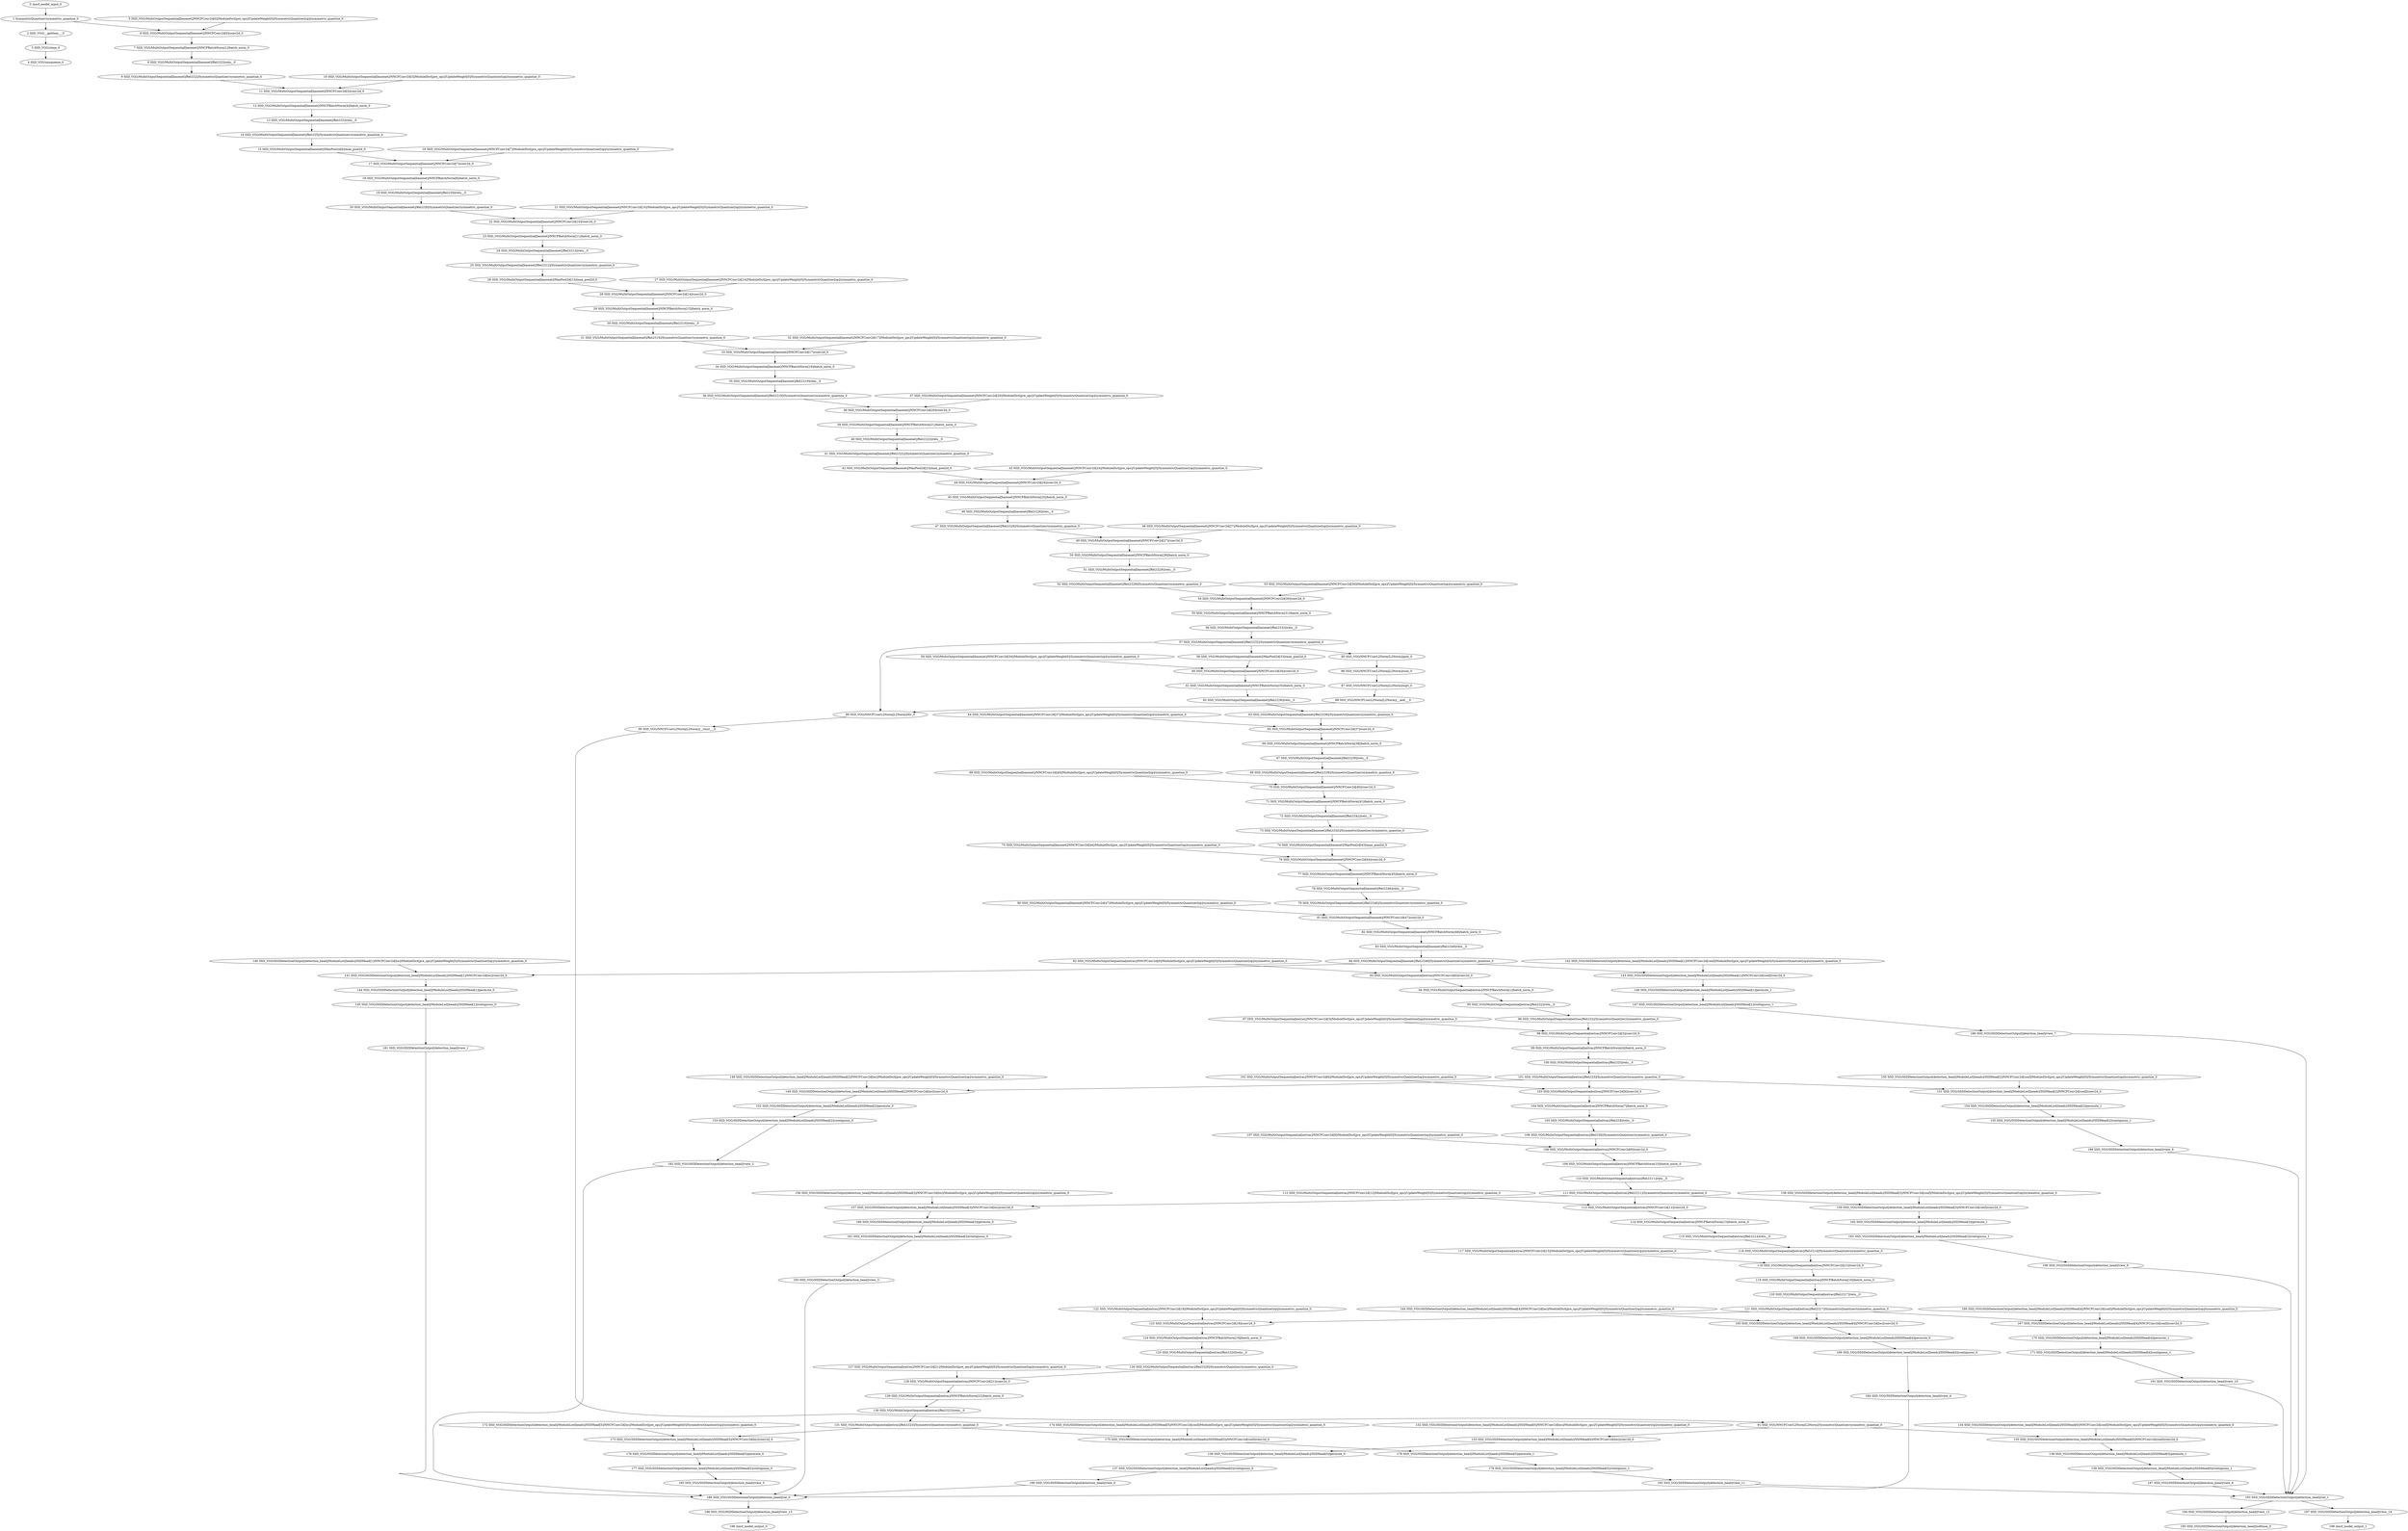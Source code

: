 strict digraph  {
"0 /nncf_model_input_0" [id=0, type=nncf_model_input];
"1 SymmetricQuantizer/symmetric_quantize_0" [id=1, type=symmetric_quantize];
"2 SSD_VGG/__getitem___0" [id=2, type=__getitem__];
"3 SSD_VGG/clone_0" [id=3, type=clone];
"4 SSD_VGG/unsqueeze_0" [id=4, type=unsqueeze];
"5 SSD_VGG/MultiOutputSequential[basenet]/NNCFConv2d[0]/ModuleDict[pre_ops]/UpdateWeight[0]/SymmetricQuantizer[op]/symmetric_quantize_0" [id=5, type=symmetric_quantize];
"6 SSD_VGG/MultiOutputSequential[basenet]/NNCFConv2d[0]/conv2d_0" [id=6, type=conv2d];
"7 SSD_VGG/MultiOutputSequential[basenet]/NNCFBatchNorm[1]/batch_norm_0" [id=7, type=batch_norm];
"8 SSD_VGG/MultiOutputSequential[basenet]/ReLU[2]/relu__0" [id=8, type=relu_];
"9 SSD_VGG/MultiOutputSequential[basenet]/ReLU[2]/SymmetricQuantizer/symmetric_quantize_0" [id=9, type=symmetric_quantize];
"10 SSD_VGG/MultiOutputSequential[basenet]/NNCFConv2d[3]/ModuleDict[pre_ops]/UpdateWeight[0]/SymmetricQuantizer[op]/symmetric_quantize_0" [id=10, type=symmetric_quantize];
"11 SSD_VGG/MultiOutputSequential[basenet]/NNCFConv2d[3]/conv2d_0" [id=11, type=conv2d];
"12 SSD_VGG/MultiOutputSequential[basenet]/NNCFBatchNorm[4]/batch_norm_0" [id=12, type=batch_norm];
"13 SSD_VGG/MultiOutputSequential[basenet]/ReLU[5]/relu__0" [id=13, type=relu_];
"14 SSD_VGG/MultiOutputSequential[basenet]/ReLU[5]/SymmetricQuantizer/symmetric_quantize_0" [id=14, type=symmetric_quantize];
"15 SSD_VGG/MultiOutputSequential[basenet]/MaxPool2d[6]/max_pool2d_0" [id=15, type=max_pool2d];
"16 SSD_VGG/MultiOutputSequential[basenet]/NNCFConv2d[7]/ModuleDict[pre_ops]/UpdateWeight[0]/SymmetricQuantizer[op]/symmetric_quantize_0" [id=16, type=symmetric_quantize];
"17 SSD_VGG/MultiOutputSequential[basenet]/NNCFConv2d[7]/conv2d_0" [id=17, type=conv2d];
"18 SSD_VGG/MultiOutputSequential[basenet]/NNCFBatchNorm[8]/batch_norm_0" [id=18, type=batch_norm];
"19 SSD_VGG/MultiOutputSequential[basenet]/ReLU[9]/relu__0" [id=19, type=relu_];
"20 SSD_VGG/MultiOutputSequential[basenet]/ReLU[9]/SymmetricQuantizer/symmetric_quantize_0" [id=20, type=symmetric_quantize];
"21 SSD_VGG/MultiOutputSequential[basenet]/NNCFConv2d[10]/ModuleDict[pre_ops]/UpdateWeight[0]/SymmetricQuantizer[op]/symmetric_quantize_0" [id=21, type=symmetric_quantize];
"22 SSD_VGG/MultiOutputSequential[basenet]/NNCFConv2d[10]/conv2d_0" [id=22, type=conv2d];
"23 SSD_VGG/MultiOutputSequential[basenet]/NNCFBatchNorm[11]/batch_norm_0" [id=23, type=batch_norm];
"24 SSD_VGG/MultiOutputSequential[basenet]/ReLU[12]/relu__0" [id=24, type=relu_];
"25 SSD_VGG/MultiOutputSequential[basenet]/ReLU[12]/SymmetricQuantizer/symmetric_quantize_0" [id=25, type=symmetric_quantize];
"26 SSD_VGG/MultiOutputSequential[basenet]/MaxPool2d[13]/max_pool2d_0" [id=26, type=max_pool2d];
"27 SSD_VGG/MultiOutputSequential[basenet]/NNCFConv2d[14]/ModuleDict[pre_ops]/UpdateWeight[0]/SymmetricQuantizer[op]/symmetric_quantize_0" [id=27, type=symmetric_quantize];
"28 SSD_VGG/MultiOutputSequential[basenet]/NNCFConv2d[14]/conv2d_0" [id=28, type=conv2d];
"29 SSD_VGG/MultiOutputSequential[basenet]/NNCFBatchNorm[15]/batch_norm_0" [id=29, type=batch_norm];
"30 SSD_VGG/MultiOutputSequential[basenet]/ReLU[16]/relu__0" [id=30, type=relu_];
"31 SSD_VGG/MultiOutputSequential[basenet]/ReLU[16]/SymmetricQuantizer/symmetric_quantize_0" [id=31, type=symmetric_quantize];
"32 SSD_VGG/MultiOutputSequential[basenet]/NNCFConv2d[17]/ModuleDict[pre_ops]/UpdateWeight[0]/SymmetricQuantizer[op]/symmetric_quantize_0" [id=32, type=symmetric_quantize];
"33 SSD_VGG/MultiOutputSequential[basenet]/NNCFConv2d[17]/conv2d_0" [id=33, type=conv2d];
"34 SSD_VGG/MultiOutputSequential[basenet]/NNCFBatchNorm[18]/batch_norm_0" [id=34, type=batch_norm];
"35 SSD_VGG/MultiOutputSequential[basenet]/ReLU[19]/relu__0" [id=35, type=relu_];
"36 SSD_VGG/MultiOutputSequential[basenet]/ReLU[19]/SymmetricQuantizer/symmetric_quantize_0" [id=36, type=symmetric_quantize];
"37 SSD_VGG/MultiOutputSequential[basenet]/NNCFConv2d[20]/ModuleDict[pre_ops]/UpdateWeight[0]/SymmetricQuantizer[op]/symmetric_quantize_0" [id=37, type=symmetric_quantize];
"38 SSD_VGG/MultiOutputSequential[basenet]/NNCFConv2d[20]/conv2d_0" [id=38, type=conv2d];
"39 SSD_VGG/MultiOutputSequential[basenet]/NNCFBatchNorm[21]/batch_norm_0" [id=39, type=batch_norm];
"40 SSD_VGG/MultiOutputSequential[basenet]/ReLU[22]/relu__0" [id=40, type=relu_];
"41 SSD_VGG/MultiOutputSequential[basenet]/ReLU[22]/SymmetricQuantizer/symmetric_quantize_0" [id=41, type=symmetric_quantize];
"42 SSD_VGG/MultiOutputSequential[basenet]/MaxPool2d[23]/max_pool2d_0" [id=42, type=max_pool2d];
"43 SSD_VGG/MultiOutputSequential[basenet]/NNCFConv2d[24]/ModuleDict[pre_ops]/UpdateWeight[0]/SymmetricQuantizer[op]/symmetric_quantize_0" [id=43, type=symmetric_quantize];
"44 SSD_VGG/MultiOutputSequential[basenet]/NNCFConv2d[24]/conv2d_0" [id=44, type=conv2d];
"45 SSD_VGG/MultiOutputSequential[basenet]/NNCFBatchNorm[25]/batch_norm_0" [id=45, type=batch_norm];
"46 SSD_VGG/MultiOutputSequential[basenet]/ReLU[26]/relu__0" [id=46, type=relu_];
"47 SSD_VGG/MultiOutputSequential[basenet]/ReLU[26]/SymmetricQuantizer/symmetric_quantize_0" [id=47, type=symmetric_quantize];
"48 SSD_VGG/MultiOutputSequential[basenet]/NNCFConv2d[27]/ModuleDict[pre_ops]/UpdateWeight[0]/SymmetricQuantizer[op]/symmetric_quantize_0" [id=48, type=symmetric_quantize];
"49 SSD_VGG/MultiOutputSequential[basenet]/NNCFConv2d[27]/conv2d_0" [id=49, type=conv2d];
"50 SSD_VGG/MultiOutputSequential[basenet]/NNCFBatchNorm[28]/batch_norm_0" [id=50, type=batch_norm];
"51 SSD_VGG/MultiOutputSequential[basenet]/ReLU[29]/relu__0" [id=51, type=relu_];
"52 SSD_VGG/MultiOutputSequential[basenet]/ReLU[29]/SymmetricQuantizer/symmetric_quantize_0" [id=52, type=symmetric_quantize];
"53 SSD_VGG/MultiOutputSequential[basenet]/NNCFConv2d[30]/ModuleDict[pre_ops]/UpdateWeight[0]/SymmetricQuantizer[op]/symmetric_quantize_0" [id=53, type=symmetric_quantize];
"54 SSD_VGG/MultiOutputSequential[basenet]/NNCFConv2d[30]/conv2d_0" [id=54, type=conv2d];
"55 SSD_VGG/MultiOutputSequential[basenet]/NNCFBatchNorm[31]/batch_norm_0" [id=55, type=batch_norm];
"56 SSD_VGG/MultiOutputSequential[basenet]/ReLU[32]/relu__0" [id=56, type=relu_];
"57 SSD_VGG/MultiOutputSequential[basenet]/ReLU[32]/SymmetricQuantizer/symmetric_quantize_0" [id=57, type=symmetric_quantize];
"58 SSD_VGG/MultiOutputSequential[basenet]/MaxPool2d[33]/max_pool2d_0" [id=58, type=max_pool2d];
"59 SSD_VGG/MultiOutputSequential[basenet]/NNCFConv2d[34]/ModuleDict[pre_ops]/UpdateWeight[0]/SymmetricQuantizer[op]/symmetric_quantize_0" [id=59, type=symmetric_quantize];
"60 SSD_VGG/MultiOutputSequential[basenet]/NNCFConv2d[34]/conv2d_0" [id=60, type=conv2d];
"61 SSD_VGG/MultiOutputSequential[basenet]/NNCFBatchNorm[35]/batch_norm_0" [id=61, type=batch_norm];
"62 SSD_VGG/MultiOutputSequential[basenet]/ReLU[36]/relu__0" [id=62, type=relu_];
"63 SSD_VGG/MultiOutputSequential[basenet]/ReLU[36]/SymmetricQuantizer/symmetric_quantize_0" [id=63, type=symmetric_quantize];
"64 SSD_VGG/MultiOutputSequential[basenet]/NNCFConv2d[37]/ModuleDict[pre_ops]/UpdateWeight[0]/SymmetricQuantizer[op]/symmetric_quantize_0" [id=64, type=symmetric_quantize];
"65 SSD_VGG/MultiOutputSequential[basenet]/NNCFConv2d[37]/conv2d_0" [id=65, type=conv2d];
"66 SSD_VGG/MultiOutputSequential[basenet]/NNCFBatchNorm[38]/batch_norm_0" [id=66, type=batch_norm];
"67 SSD_VGG/MultiOutputSequential[basenet]/ReLU[39]/relu__0" [id=67, type=relu_];
"68 SSD_VGG/MultiOutputSequential[basenet]/ReLU[39]/SymmetricQuantizer/symmetric_quantize_0" [id=68, type=symmetric_quantize];
"69 SSD_VGG/MultiOutputSequential[basenet]/NNCFConv2d[40]/ModuleDict[pre_ops]/UpdateWeight[0]/SymmetricQuantizer[op]/symmetric_quantize_0" [id=69, type=symmetric_quantize];
"70 SSD_VGG/MultiOutputSequential[basenet]/NNCFConv2d[40]/conv2d_0" [id=70, type=conv2d];
"71 SSD_VGG/MultiOutputSequential[basenet]/NNCFBatchNorm[41]/batch_norm_0" [id=71, type=batch_norm];
"72 SSD_VGG/MultiOutputSequential[basenet]/ReLU[42]/relu__0" [id=72, type=relu_];
"73 SSD_VGG/MultiOutputSequential[basenet]/ReLU[42]/SymmetricQuantizer/symmetric_quantize_0" [id=73, type=symmetric_quantize];
"74 SSD_VGG/MultiOutputSequential[basenet]/MaxPool2d[43]/max_pool2d_0" [id=74, type=max_pool2d];
"75 SSD_VGG/MultiOutputSequential[basenet]/NNCFConv2d[44]/ModuleDict[pre_ops]/UpdateWeight[0]/SymmetricQuantizer[op]/symmetric_quantize_0" [id=75, type=symmetric_quantize];
"76 SSD_VGG/MultiOutputSequential[basenet]/NNCFConv2d[44]/conv2d_0" [id=76, type=conv2d];
"77 SSD_VGG/MultiOutputSequential[basenet]/NNCFBatchNorm[45]/batch_norm_0" [id=77, type=batch_norm];
"78 SSD_VGG/MultiOutputSequential[basenet]/ReLU[46]/relu__0" [id=78, type=relu_];
"79 SSD_VGG/MultiOutputSequential[basenet]/ReLU[46]/SymmetricQuantizer/symmetric_quantize_0" [id=79, type=symmetric_quantize];
"80 SSD_VGG/MultiOutputSequential[basenet]/NNCFConv2d[47]/ModuleDict[pre_ops]/UpdateWeight[0]/SymmetricQuantizer[op]/symmetric_quantize_0" [id=80, type=symmetric_quantize];
"81 SSD_VGG/MultiOutputSequential[basenet]/NNCFConv2d[47]/conv2d_0" [id=81, type=conv2d];
"82 SSD_VGG/MultiOutputSequential[basenet]/NNCFBatchNorm[48]/batch_norm_0" [id=82, type=batch_norm];
"83 SSD_VGG/MultiOutputSequential[basenet]/ReLU[49]/relu__0" [id=83, type=relu_];
"84 SSD_VGG/MultiOutputSequential[basenet]/ReLU[49]/SymmetricQuantizer/symmetric_quantize_0" [id=84, type=symmetric_quantize];
"85 SSD_VGG/NNCFUserL2Norm[L2Norm]/pow_0" [id=85, type=pow];
"86 SSD_VGG/NNCFUserL2Norm[L2Norm]/sum_0" [id=86, type=sum];
"87 SSD_VGG/NNCFUserL2Norm[L2Norm]/sqrt_0" [id=87, type=sqrt];
"88 SSD_VGG/NNCFUserL2Norm[L2Norm]/__add___0" [id=88, type=__add__];
"89 SSD_VGG/NNCFUserL2Norm[L2Norm]/div_0" [id=89, type=div];
"90 SSD_VGG/NNCFUserL2Norm[L2Norm]/__rmul___0" [id=90, type=__rmul__];
"91 SSD_VGG/NNCFUserL2Norm[L2Norm]/SymmetricQuantizer/symmetric_quantize_0" [id=91, type=symmetric_quantize];
"92 SSD_VGG/MultiOutputSequential[extras]/NNCFConv2d[0]/ModuleDict[pre_ops]/UpdateWeight[0]/SymmetricQuantizer[op]/symmetric_quantize_0" [id=92, type=symmetric_quantize];
"93 SSD_VGG/MultiOutputSequential[extras]/NNCFConv2d[0]/conv2d_0" [id=93, type=conv2d];
"94 SSD_VGG/MultiOutputSequential[extras]/NNCFBatchNorm[1]/batch_norm_0" [id=94, type=batch_norm];
"95 SSD_VGG/MultiOutputSequential[extras]/ReLU[2]/relu__0" [id=95, type=relu_];
"96 SSD_VGG/MultiOutputSequential[extras]/ReLU[2]/SymmetricQuantizer/symmetric_quantize_0" [id=96, type=symmetric_quantize];
"97 SSD_VGG/MultiOutputSequential[extras]/NNCFConv2d[3]/ModuleDict[pre_ops]/UpdateWeight[0]/SymmetricQuantizer[op]/symmetric_quantize_0" [id=97, type=symmetric_quantize];
"98 SSD_VGG/MultiOutputSequential[extras]/NNCFConv2d[3]/conv2d_0" [id=98, type=conv2d];
"99 SSD_VGG/MultiOutputSequential[extras]/NNCFBatchNorm[4]/batch_norm_0" [id=99, type=batch_norm];
"100 SSD_VGG/MultiOutputSequential[extras]/ReLU[5]/relu__0" [id=100, type=relu_];
"101 SSD_VGG/MultiOutputSequential[extras]/ReLU[5]/SymmetricQuantizer/symmetric_quantize_0" [id=101, type=symmetric_quantize];
"102 SSD_VGG/MultiOutputSequential[extras]/NNCFConv2d[6]/ModuleDict[pre_ops]/UpdateWeight[0]/SymmetricQuantizer[op]/symmetric_quantize_0" [id=102, type=symmetric_quantize];
"103 SSD_VGG/MultiOutputSequential[extras]/NNCFConv2d[6]/conv2d_0" [id=103, type=conv2d];
"104 SSD_VGG/MultiOutputSequential[extras]/NNCFBatchNorm[7]/batch_norm_0" [id=104, type=batch_norm];
"105 SSD_VGG/MultiOutputSequential[extras]/ReLU[8]/relu__0" [id=105, type=relu_];
"106 SSD_VGG/MultiOutputSequential[extras]/ReLU[8]/SymmetricQuantizer/symmetric_quantize_0" [id=106, type=symmetric_quantize];
"107 SSD_VGG/MultiOutputSequential[extras]/NNCFConv2d[9]/ModuleDict[pre_ops]/UpdateWeight[0]/SymmetricQuantizer[op]/symmetric_quantize_0" [id=107, type=symmetric_quantize];
"108 SSD_VGG/MultiOutputSequential[extras]/NNCFConv2d[9]/conv2d_0" [id=108, type=conv2d];
"109 SSD_VGG/MultiOutputSequential[extras]/NNCFBatchNorm[10]/batch_norm_0" [id=109, type=batch_norm];
"110 SSD_VGG/MultiOutputSequential[extras]/ReLU[11]/relu__0" [id=110, type=relu_];
"111 SSD_VGG/MultiOutputSequential[extras]/ReLU[11]/SymmetricQuantizer/symmetric_quantize_0" [id=111, type=symmetric_quantize];
"112 SSD_VGG/MultiOutputSequential[extras]/NNCFConv2d[12]/ModuleDict[pre_ops]/UpdateWeight[0]/SymmetricQuantizer[op]/symmetric_quantize_0" [id=112, type=symmetric_quantize];
"113 SSD_VGG/MultiOutputSequential[extras]/NNCFConv2d[12]/conv2d_0" [id=113, type=conv2d];
"114 SSD_VGG/MultiOutputSequential[extras]/NNCFBatchNorm[13]/batch_norm_0" [id=114, type=batch_norm];
"115 SSD_VGG/MultiOutputSequential[extras]/ReLU[14]/relu__0" [id=115, type=relu_];
"116 SSD_VGG/MultiOutputSequential[extras]/ReLU[14]/SymmetricQuantizer/symmetric_quantize_0" [id=116, type=symmetric_quantize];
"117 SSD_VGG/MultiOutputSequential[extras]/NNCFConv2d[15]/ModuleDict[pre_ops]/UpdateWeight[0]/SymmetricQuantizer[op]/symmetric_quantize_0" [id=117, type=symmetric_quantize];
"118 SSD_VGG/MultiOutputSequential[extras]/NNCFConv2d[15]/conv2d_0" [id=118, type=conv2d];
"119 SSD_VGG/MultiOutputSequential[extras]/NNCFBatchNorm[16]/batch_norm_0" [id=119, type=batch_norm];
"120 SSD_VGG/MultiOutputSequential[extras]/ReLU[17]/relu__0" [id=120, type=relu_];
"121 SSD_VGG/MultiOutputSequential[extras]/ReLU[17]/SymmetricQuantizer/symmetric_quantize_0" [id=121, type=symmetric_quantize];
"122 SSD_VGG/MultiOutputSequential[extras]/NNCFConv2d[18]/ModuleDict[pre_ops]/UpdateWeight[0]/SymmetricQuantizer[op]/symmetric_quantize_0" [id=122, type=symmetric_quantize];
"123 SSD_VGG/MultiOutputSequential[extras]/NNCFConv2d[18]/conv2d_0" [id=123, type=conv2d];
"124 SSD_VGG/MultiOutputSequential[extras]/NNCFBatchNorm[19]/batch_norm_0" [id=124, type=batch_norm];
"125 SSD_VGG/MultiOutputSequential[extras]/ReLU[20]/relu__0" [id=125, type=relu_];
"126 SSD_VGG/MultiOutputSequential[extras]/ReLU[20]/SymmetricQuantizer/symmetric_quantize_0" [id=126, type=symmetric_quantize];
"127 SSD_VGG/MultiOutputSequential[extras]/NNCFConv2d[21]/ModuleDict[pre_ops]/UpdateWeight[0]/SymmetricQuantizer[op]/symmetric_quantize_0" [id=127, type=symmetric_quantize];
"128 SSD_VGG/MultiOutputSequential[extras]/NNCFConv2d[21]/conv2d_0" [id=128, type=conv2d];
"129 SSD_VGG/MultiOutputSequential[extras]/NNCFBatchNorm[22]/batch_norm_0" [id=129, type=batch_norm];
"130 SSD_VGG/MultiOutputSequential[extras]/ReLU[23]/relu__0" [id=130, type=relu_];
"131 SSD_VGG/MultiOutputSequential[extras]/ReLU[23]/SymmetricQuantizer/symmetric_quantize_0" [id=131, type=symmetric_quantize];
"132 SSD_VGG/SSDDetectionOutput[detection_head]/ModuleList[heads]/SSDHead[0]/NNCFConv2d[loc]/ModuleDict[pre_ops]/UpdateWeight[0]/SymmetricQuantizer[op]/symmetric_quantize_0" [id=132, type=symmetric_quantize];
"133 SSD_VGG/SSDDetectionOutput[detection_head]/ModuleList[heads]/SSDHead[0]/NNCFConv2d[loc]/conv2d_0" [id=133, type=conv2d];
"134 SSD_VGG/SSDDetectionOutput[detection_head]/ModuleList[heads]/SSDHead[0]/NNCFConv2d[conf]/ModuleDict[pre_ops]/UpdateWeight[0]/SymmetricQuantizer[op]/symmetric_quantize_0" [id=134, type=symmetric_quantize];
"135 SSD_VGG/SSDDetectionOutput[detection_head]/ModuleList[heads]/SSDHead[0]/NNCFConv2d[conf]/conv2d_0" [id=135, type=conv2d];
"136 SSD_VGG/SSDDetectionOutput[detection_head]/ModuleList[heads]/SSDHead[0]/permute_0" [id=136, type=permute];
"137 SSD_VGG/SSDDetectionOutput[detection_head]/ModuleList[heads]/SSDHead[0]/contiguous_0" [id=137, type=contiguous];
"138 SSD_VGG/SSDDetectionOutput[detection_head]/ModuleList[heads]/SSDHead[0]/permute_1" [id=138, type=permute];
"139 SSD_VGG/SSDDetectionOutput[detection_head]/ModuleList[heads]/SSDHead[0]/contiguous_1" [id=139, type=contiguous];
"140 SSD_VGG/SSDDetectionOutput[detection_head]/ModuleList[heads]/SSDHead[1]/NNCFConv2d[loc]/ModuleDict[pre_ops]/UpdateWeight[0]/SymmetricQuantizer[op]/symmetric_quantize_0" [id=140, type=symmetric_quantize];
"141 SSD_VGG/SSDDetectionOutput[detection_head]/ModuleList[heads]/SSDHead[1]/NNCFConv2d[loc]/conv2d_0" [id=141, type=conv2d];
"142 SSD_VGG/SSDDetectionOutput[detection_head]/ModuleList[heads]/SSDHead[1]/NNCFConv2d[conf]/ModuleDict[pre_ops]/UpdateWeight[0]/SymmetricQuantizer[op]/symmetric_quantize_0" [id=142, type=symmetric_quantize];
"143 SSD_VGG/SSDDetectionOutput[detection_head]/ModuleList[heads]/SSDHead[1]/NNCFConv2d[conf]/conv2d_0" [id=143, type=conv2d];
"144 SSD_VGG/SSDDetectionOutput[detection_head]/ModuleList[heads]/SSDHead[1]/permute_0" [id=144, type=permute];
"145 SSD_VGG/SSDDetectionOutput[detection_head]/ModuleList[heads]/SSDHead[1]/contiguous_0" [id=145, type=contiguous];
"146 SSD_VGG/SSDDetectionOutput[detection_head]/ModuleList[heads]/SSDHead[1]/permute_1" [id=146, type=permute];
"147 SSD_VGG/SSDDetectionOutput[detection_head]/ModuleList[heads]/SSDHead[1]/contiguous_1" [id=147, type=contiguous];
"148 SSD_VGG/SSDDetectionOutput[detection_head]/ModuleList[heads]/SSDHead[2]/NNCFConv2d[loc]/ModuleDict[pre_ops]/UpdateWeight[0]/SymmetricQuantizer[op]/symmetric_quantize_0" [id=148, type=symmetric_quantize];
"149 SSD_VGG/SSDDetectionOutput[detection_head]/ModuleList[heads]/SSDHead[2]/NNCFConv2d[loc]/conv2d_0" [id=149, type=conv2d];
"150 SSD_VGG/SSDDetectionOutput[detection_head]/ModuleList[heads]/SSDHead[2]/NNCFConv2d[conf]/ModuleDict[pre_ops]/UpdateWeight[0]/SymmetricQuantizer[op]/symmetric_quantize_0" [id=150, type=symmetric_quantize];
"151 SSD_VGG/SSDDetectionOutput[detection_head]/ModuleList[heads]/SSDHead[2]/NNCFConv2d[conf]/conv2d_0" [id=151, type=conv2d];
"152 SSD_VGG/SSDDetectionOutput[detection_head]/ModuleList[heads]/SSDHead[2]/permute_0" [id=152, type=permute];
"153 SSD_VGG/SSDDetectionOutput[detection_head]/ModuleList[heads]/SSDHead[2]/contiguous_0" [id=153, type=contiguous];
"154 SSD_VGG/SSDDetectionOutput[detection_head]/ModuleList[heads]/SSDHead[2]/permute_1" [id=154, type=permute];
"155 SSD_VGG/SSDDetectionOutput[detection_head]/ModuleList[heads]/SSDHead[2]/contiguous_1" [id=155, type=contiguous];
"156 SSD_VGG/SSDDetectionOutput[detection_head]/ModuleList[heads]/SSDHead[3]/NNCFConv2d[loc]/ModuleDict[pre_ops]/UpdateWeight[0]/SymmetricQuantizer[op]/symmetric_quantize_0" [id=156, type=symmetric_quantize];
"157 SSD_VGG/SSDDetectionOutput[detection_head]/ModuleList[heads]/SSDHead[3]/NNCFConv2d[loc]/conv2d_0" [id=157, type=conv2d];
"158 SSD_VGG/SSDDetectionOutput[detection_head]/ModuleList[heads]/SSDHead[3]/NNCFConv2d[conf]/ModuleDict[pre_ops]/UpdateWeight[0]/SymmetricQuantizer[op]/symmetric_quantize_0" [id=158, type=symmetric_quantize];
"159 SSD_VGG/SSDDetectionOutput[detection_head]/ModuleList[heads]/SSDHead[3]/NNCFConv2d[conf]/conv2d_0" [id=159, type=conv2d];
"160 SSD_VGG/SSDDetectionOutput[detection_head]/ModuleList[heads]/SSDHead[3]/permute_0" [id=160, type=permute];
"161 SSD_VGG/SSDDetectionOutput[detection_head]/ModuleList[heads]/SSDHead[3]/contiguous_0" [id=161, type=contiguous];
"162 SSD_VGG/SSDDetectionOutput[detection_head]/ModuleList[heads]/SSDHead[3]/permute_1" [id=162, type=permute];
"163 SSD_VGG/SSDDetectionOutput[detection_head]/ModuleList[heads]/SSDHead[3]/contiguous_1" [id=163, type=contiguous];
"164 SSD_VGG/SSDDetectionOutput[detection_head]/ModuleList[heads]/SSDHead[4]/NNCFConv2d[loc]/ModuleDict[pre_ops]/UpdateWeight[0]/SymmetricQuantizer[op]/symmetric_quantize_0" [id=164, type=symmetric_quantize];
"165 SSD_VGG/SSDDetectionOutput[detection_head]/ModuleList[heads]/SSDHead[4]/NNCFConv2d[loc]/conv2d_0" [id=165, type=conv2d];
"166 SSD_VGG/SSDDetectionOutput[detection_head]/ModuleList[heads]/SSDHead[4]/NNCFConv2d[conf]/ModuleDict[pre_ops]/UpdateWeight[0]/SymmetricQuantizer[op]/symmetric_quantize_0" [id=166, type=symmetric_quantize];
"167 SSD_VGG/SSDDetectionOutput[detection_head]/ModuleList[heads]/SSDHead[4]/NNCFConv2d[conf]/conv2d_0" [id=167, type=conv2d];
"168 SSD_VGG/SSDDetectionOutput[detection_head]/ModuleList[heads]/SSDHead[4]/permute_0" [id=168, type=permute];
"169 SSD_VGG/SSDDetectionOutput[detection_head]/ModuleList[heads]/SSDHead[4]/contiguous_0" [id=169, type=contiguous];
"170 SSD_VGG/SSDDetectionOutput[detection_head]/ModuleList[heads]/SSDHead[4]/permute_1" [id=170, type=permute];
"171 SSD_VGG/SSDDetectionOutput[detection_head]/ModuleList[heads]/SSDHead[4]/contiguous_1" [id=171, type=contiguous];
"172 SSD_VGG/SSDDetectionOutput[detection_head]/ModuleList[heads]/SSDHead[5]/NNCFConv2d[loc]/ModuleDict[pre_ops]/UpdateWeight[0]/SymmetricQuantizer[op]/symmetric_quantize_0" [id=172, type=symmetric_quantize];
"173 SSD_VGG/SSDDetectionOutput[detection_head]/ModuleList[heads]/SSDHead[5]/NNCFConv2d[loc]/conv2d_0" [id=173, type=conv2d];
"174 SSD_VGG/SSDDetectionOutput[detection_head]/ModuleList[heads]/SSDHead[5]/NNCFConv2d[conf]/ModuleDict[pre_ops]/UpdateWeight[0]/SymmetricQuantizer[op]/symmetric_quantize_0" [id=174, type=symmetric_quantize];
"175 SSD_VGG/SSDDetectionOutput[detection_head]/ModuleList[heads]/SSDHead[5]/NNCFConv2d[conf]/conv2d_0" [id=175, type=conv2d];
"176 SSD_VGG/SSDDetectionOutput[detection_head]/ModuleList[heads]/SSDHead[5]/permute_0" [id=176, type=permute];
"177 SSD_VGG/SSDDetectionOutput[detection_head]/ModuleList[heads]/SSDHead[5]/contiguous_0" [id=177, type=contiguous];
"178 SSD_VGG/SSDDetectionOutput[detection_head]/ModuleList[heads]/SSDHead[5]/permute_1" [id=178, type=permute];
"179 SSD_VGG/SSDDetectionOutput[detection_head]/ModuleList[heads]/SSDHead[5]/contiguous_1" [id=179, type=contiguous];
"180 SSD_VGG/SSDDetectionOutput[detection_head]/view_0" [id=180, type=view];
"181 SSD_VGG/SSDDetectionOutput[detection_head]/view_1" [id=181, type=view];
"182 SSD_VGG/SSDDetectionOutput[detection_head]/view_2" [id=182, type=view];
"183 SSD_VGG/SSDDetectionOutput[detection_head]/view_3" [id=183, type=view];
"184 SSD_VGG/SSDDetectionOutput[detection_head]/view_4" [id=184, type=view];
"185 SSD_VGG/SSDDetectionOutput[detection_head]/view_5" [id=185, type=view];
"186 SSD_VGG/SSDDetectionOutput[detection_head]/cat_0" [id=186, type=cat];
"187 SSD_VGG/SSDDetectionOutput[detection_head]/view_6" [id=187, type=view];
"188 SSD_VGG/SSDDetectionOutput[detection_head]/view_7" [id=188, type=view];
"189 SSD_VGG/SSDDetectionOutput[detection_head]/view_8" [id=189, type=view];
"190 SSD_VGG/SSDDetectionOutput[detection_head]/view_9" [id=190, type=view];
"191 SSD_VGG/SSDDetectionOutput[detection_head]/view_10" [id=191, type=view];
"192 SSD_VGG/SSDDetectionOutput[detection_head]/view_11" [id=192, type=view];
"193 SSD_VGG/SSDDetectionOutput[detection_head]/cat_1" [id=193, type=cat];
"194 SSD_VGG/SSDDetectionOutput[detection_head]/view_12" [id=194, type=view];
"195 SSD_VGG/SSDDetectionOutput[detection_head]/softmax_0" [id=195, type=softmax];
"196 SSD_VGG/SSDDetectionOutput[detection_head]/view_13" [id=196, type=view];
"197 SSD_VGG/SSDDetectionOutput[detection_head]/view_14" [id=197, type=view];
"198 /nncf_model_output_0" [id=198, type=nncf_model_output];
"199 /nncf_model_output_1" [id=199, type=nncf_model_output];
"0 /nncf_model_input_0" -> "1 SymmetricQuantizer/symmetric_quantize_0";
"1 SymmetricQuantizer/symmetric_quantize_0" -> "2 SSD_VGG/__getitem___0";
"1 SymmetricQuantizer/symmetric_quantize_0" -> "6 SSD_VGG/MultiOutputSequential[basenet]/NNCFConv2d[0]/conv2d_0";
"2 SSD_VGG/__getitem___0" -> "3 SSD_VGG/clone_0";
"3 SSD_VGG/clone_0" -> "4 SSD_VGG/unsqueeze_0";
"5 SSD_VGG/MultiOutputSequential[basenet]/NNCFConv2d[0]/ModuleDict[pre_ops]/UpdateWeight[0]/SymmetricQuantizer[op]/symmetric_quantize_0" -> "6 SSD_VGG/MultiOutputSequential[basenet]/NNCFConv2d[0]/conv2d_0";
"6 SSD_VGG/MultiOutputSequential[basenet]/NNCFConv2d[0]/conv2d_0" -> "7 SSD_VGG/MultiOutputSequential[basenet]/NNCFBatchNorm[1]/batch_norm_0";
"7 SSD_VGG/MultiOutputSequential[basenet]/NNCFBatchNorm[1]/batch_norm_0" -> "8 SSD_VGG/MultiOutputSequential[basenet]/ReLU[2]/relu__0";
"8 SSD_VGG/MultiOutputSequential[basenet]/ReLU[2]/relu__0" -> "9 SSD_VGG/MultiOutputSequential[basenet]/ReLU[2]/SymmetricQuantizer/symmetric_quantize_0";
"9 SSD_VGG/MultiOutputSequential[basenet]/ReLU[2]/SymmetricQuantizer/symmetric_quantize_0" -> "11 SSD_VGG/MultiOutputSequential[basenet]/NNCFConv2d[3]/conv2d_0";
"10 SSD_VGG/MultiOutputSequential[basenet]/NNCFConv2d[3]/ModuleDict[pre_ops]/UpdateWeight[0]/SymmetricQuantizer[op]/symmetric_quantize_0" -> "11 SSD_VGG/MultiOutputSequential[basenet]/NNCFConv2d[3]/conv2d_0";
"11 SSD_VGG/MultiOutputSequential[basenet]/NNCFConv2d[3]/conv2d_0" -> "12 SSD_VGG/MultiOutputSequential[basenet]/NNCFBatchNorm[4]/batch_norm_0";
"12 SSD_VGG/MultiOutputSequential[basenet]/NNCFBatchNorm[4]/batch_norm_0" -> "13 SSD_VGG/MultiOutputSequential[basenet]/ReLU[5]/relu__0";
"13 SSD_VGG/MultiOutputSequential[basenet]/ReLU[5]/relu__0" -> "14 SSD_VGG/MultiOutputSequential[basenet]/ReLU[5]/SymmetricQuantizer/symmetric_quantize_0";
"14 SSD_VGG/MultiOutputSequential[basenet]/ReLU[5]/SymmetricQuantizer/symmetric_quantize_0" -> "15 SSD_VGG/MultiOutputSequential[basenet]/MaxPool2d[6]/max_pool2d_0";
"15 SSD_VGG/MultiOutputSequential[basenet]/MaxPool2d[6]/max_pool2d_0" -> "17 SSD_VGG/MultiOutputSequential[basenet]/NNCFConv2d[7]/conv2d_0";
"16 SSD_VGG/MultiOutputSequential[basenet]/NNCFConv2d[7]/ModuleDict[pre_ops]/UpdateWeight[0]/SymmetricQuantizer[op]/symmetric_quantize_0" -> "17 SSD_VGG/MultiOutputSequential[basenet]/NNCFConv2d[7]/conv2d_0";
"17 SSD_VGG/MultiOutputSequential[basenet]/NNCFConv2d[7]/conv2d_0" -> "18 SSD_VGG/MultiOutputSequential[basenet]/NNCFBatchNorm[8]/batch_norm_0";
"18 SSD_VGG/MultiOutputSequential[basenet]/NNCFBatchNorm[8]/batch_norm_0" -> "19 SSD_VGG/MultiOutputSequential[basenet]/ReLU[9]/relu__0";
"19 SSD_VGG/MultiOutputSequential[basenet]/ReLU[9]/relu__0" -> "20 SSD_VGG/MultiOutputSequential[basenet]/ReLU[9]/SymmetricQuantizer/symmetric_quantize_0";
"20 SSD_VGG/MultiOutputSequential[basenet]/ReLU[9]/SymmetricQuantizer/symmetric_quantize_0" -> "22 SSD_VGG/MultiOutputSequential[basenet]/NNCFConv2d[10]/conv2d_0";
"21 SSD_VGG/MultiOutputSequential[basenet]/NNCFConv2d[10]/ModuleDict[pre_ops]/UpdateWeight[0]/SymmetricQuantizer[op]/symmetric_quantize_0" -> "22 SSD_VGG/MultiOutputSequential[basenet]/NNCFConv2d[10]/conv2d_0";
"22 SSD_VGG/MultiOutputSequential[basenet]/NNCFConv2d[10]/conv2d_0" -> "23 SSD_VGG/MultiOutputSequential[basenet]/NNCFBatchNorm[11]/batch_norm_0";
"23 SSD_VGG/MultiOutputSequential[basenet]/NNCFBatchNorm[11]/batch_norm_0" -> "24 SSD_VGG/MultiOutputSequential[basenet]/ReLU[12]/relu__0";
"24 SSD_VGG/MultiOutputSequential[basenet]/ReLU[12]/relu__0" -> "25 SSD_VGG/MultiOutputSequential[basenet]/ReLU[12]/SymmetricQuantizer/symmetric_quantize_0";
"25 SSD_VGG/MultiOutputSequential[basenet]/ReLU[12]/SymmetricQuantizer/symmetric_quantize_0" -> "26 SSD_VGG/MultiOutputSequential[basenet]/MaxPool2d[13]/max_pool2d_0";
"26 SSD_VGG/MultiOutputSequential[basenet]/MaxPool2d[13]/max_pool2d_0" -> "28 SSD_VGG/MultiOutputSequential[basenet]/NNCFConv2d[14]/conv2d_0";
"27 SSD_VGG/MultiOutputSequential[basenet]/NNCFConv2d[14]/ModuleDict[pre_ops]/UpdateWeight[0]/SymmetricQuantizer[op]/symmetric_quantize_0" -> "28 SSD_VGG/MultiOutputSequential[basenet]/NNCFConv2d[14]/conv2d_0";
"28 SSD_VGG/MultiOutputSequential[basenet]/NNCFConv2d[14]/conv2d_0" -> "29 SSD_VGG/MultiOutputSequential[basenet]/NNCFBatchNorm[15]/batch_norm_0";
"29 SSD_VGG/MultiOutputSequential[basenet]/NNCFBatchNorm[15]/batch_norm_0" -> "30 SSD_VGG/MultiOutputSequential[basenet]/ReLU[16]/relu__0";
"30 SSD_VGG/MultiOutputSequential[basenet]/ReLU[16]/relu__0" -> "31 SSD_VGG/MultiOutputSequential[basenet]/ReLU[16]/SymmetricQuantizer/symmetric_quantize_0";
"31 SSD_VGG/MultiOutputSequential[basenet]/ReLU[16]/SymmetricQuantizer/symmetric_quantize_0" -> "33 SSD_VGG/MultiOutputSequential[basenet]/NNCFConv2d[17]/conv2d_0";
"32 SSD_VGG/MultiOutputSequential[basenet]/NNCFConv2d[17]/ModuleDict[pre_ops]/UpdateWeight[0]/SymmetricQuantizer[op]/symmetric_quantize_0" -> "33 SSD_VGG/MultiOutputSequential[basenet]/NNCFConv2d[17]/conv2d_0";
"33 SSD_VGG/MultiOutputSequential[basenet]/NNCFConv2d[17]/conv2d_0" -> "34 SSD_VGG/MultiOutputSequential[basenet]/NNCFBatchNorm[18]/batch_norm_0";
"34 SSD_VGG/MultiOutputSequential[basenet]/NNCFBatchNorm[18]/batch_norm_0" -> "35 SSD_VGG/MultiOutputSequential[basenet]/ReLU[19]/relu__0";
"35 SSD_VGG/MultiOutputSequential[basenet]/ReLU[19]/relu__0" -> "36 SSD_VGG/MultiOutputSequential[basenet]/ReLU[19]/SymmetricQuantizer/symmetric_quantize_0";
"36 SSD_VGG/MultiOutputSequential[basenet]/ReLU[19]/SymmetricQuantizer/symmetric_quantize_0" -> "38 SSD_VGG/MultiOutputSequential[basenet]/NNCFConv2d[20]/conv2d_0";
"37 SSD_VGG/MultiOutputSequential[basenet]/NNCFConv2d[20]/ModuleDict[pre_ops]/UpdateWeight[0]/SymmetricQuantizer[op]/symmetric_quantize_0" -> "38 SSD_VGG/MultiOutputSequential[basenet]/NNCFConv2d[20]/conv2d_0";
"38 SSD_VGG/MultiOutputSequential[basenet]/NNCFConv2d[20]/conv2d_0" -> "39 SSD_VGG/MultiOutputSequential[basenet]/NNCFBatchNorm[21]/batch_norm_0";
"39 SSD_VGG/MultiOutputSequential[basenet]/NNCFBatchNorm[21]/batch_norm_0" -> "40 SSD_VGG/MultiOutputSequential[basenet]/ReLU[22]/relu__0";
"40 SSD_VGG/MultiOutputSequential[basenet]/ReLU[22]/relu__0" -> "41 SSD_VGG/MultiOutputSequential[basenet]/ReLU[22]/SymmetricQuantizer/symmetric_quantize_0";
"41 SSD_VGG/MultiOutputSequential[basenet]/ReLU[22]/SymmetricQuantizer/symmetric_quantize_0" -> "42 SSD_VGG/MultiOutputSequential[basenet]/MaxPool2d[23]/max_pool2d_0";
"42 SSD_VGG/MultiOutputSequential[basenet]/MaxPool2d[23]/max_pool2d_0" -> "44 SSD_VGG/MultiOutputSequential[basenet]/NNCFConv2d[24]/conv2d_0";
"43 SSD_VGG/MultiOutputSequential[basenet]/NNCFConv2d[24]/ModuleDict[pre_ops]/UpdateWeight[0]/SymmetricQuantizer[op]/symmetric_quantize_0" -> "44 SSD_VGG/MultiOutputSequential[basenet]/NNCFConv2d[24]/conv2d_0";
"44 SSD_VGG/MultiOutputSequential[basenet]/NNCFConv2d[24]/conv2d_0" -> "45 SSD_VGG/MultiOutputSequential[basenet]/NNCFBatchNorm[25]/batch_norm_0";
"45 SSD_VGG/MultiOutputSequential[basenet]/NNCFBatchNorm[25]/batch_norm_0" -> "46 SSD_VGG/MultiOutputSequential[basenet]/ReLU[26]/relu__0";
"46 SSD_VGG/MultiOutputSequential[basenet]/ReLU[26]/relu__0" -> "47 SSD_VGG/MultiOutputSequential[basenet]/ReLU[26]/SymmetricQuantizer/symmetric_quantize_0";
"47 SSD_VGG/MultiOutputSequential[basenet]/ReLU[26]/SymmetricQuantizer/symmetric_quantize_0" -> "49 SSD_VGG/MultiOutputSequential[basenet]/NNCFConv2d[27]/conv2d_0";
"48 SSD_VGG/MultiOutputSequential[basenet]/NNCFConv2d[27]/ModuleDict[pre_ops]/UpdateWeight[0]/SymmetricQuantizer[op]/symmetric_quantize_0" -> "49 SSD_VGG/MultiOutputSequential[basenet]/NNCFConv2d[27]/conv2d_0";
"49 SSD_VGG/MultiOutputSequential[basenet]/NNCFConv2d[27]/conv2d_0" -> "50 SSD_VGG/MultiOutputSequential[basenet]/NNCFBatchNorm[28]/batch_norm_0";
"50 SSD_VGG/MultiOutputSequential[basenet]/NNCFBatchNorm[28]/batch_norm_0" -> "51 SSD_VGG/MultiOutputSequential[basenet]/ReLU[29]/relu__0";
"51 SSD_VGG/MultiOutputSequential[basenet]/ReLU[29]/relu__0" -> "52 SSD_VGG/MultiOutputSequential[basenet]/ReLU[29]/SymmetricQuantizer/symmetric_quantize_0";
"52 SSD_VGG/MultiOutputSequential[basenet]/ReLU[29]/SymmetricQuantizer/symmetric_quantize_0" -> "54 SSD_VGG/MultiOutputSequential[basenet]/NNCFConv2d[30]/conv2d_0";
"53 SSD_VGG/MultiOutputSequential[basenet]/NNCFConv2d[30]/ModuleDict[pre_ops]/UpdateWeight[0]/SymmetricQuantizer[op]/symmetric_quantize_0" -> "54 SSD_VGG/MultiOutputSequential[basenet]/NNCFConv2d[30]/conv2d_0";
"54 SSD_VGG/MultiOutputSequential[basenet]/NNCFConv2d[30]/conv2d_0" -> "55 SSD_VGG/MultiOutputSequential[basenet]/NNCFBatchNorm[31]/batch_norm_0";
"55 SSD_VGG/MultiOutputSequential[basenet]/NNCFBatchNorm[31]/batch_norm_0" -> "56 SSD_VGG/MultiOutputSequential[basenet]/ReLU[32]/relu__0";
"56 SSD_VGG/MultiOutputSequential[basenet]/ReLU[32]/relu__0" -> "57 SSD_VGG/MultiOutputSequential[basenet]/ReLU[32]/SymmetricQuantizer/symmetric_quantize_0";
"57 SSD_VGG/MultiOutputSequential[basenet]/ReLU[32]/SymmetricQuantizer/symmetric_quantize_0" -> "58 SSD_VGG/MultiOutputSequential[basenet]/MaxPool2d[33]/max_pool2d_0";
"57 SSD_VGG/MultiOutputSequential[basenet]/ReLU[32]/SymmetricQuantizer/symmetric_quantize_0" -> "85 SSD_VGG/NNCFUserL2Norm[L2Norm]/pow_0";
"57 SSD_VGG/MultiOutputSequential[basenet]/ReLU[32]/SymmetricQuantizer/symmetric_quantize_0" -> "89 SSD_VGG/NNCFUserL2Norm[L2Norm]/div_0";
"58 SSD_VGG/MultiOutputSequential[basenet]/MaxPool2d[33]/max_pool2d_0" -> "60 SSD_VGG/MultiOutputSequential[basenet]/NNCFConv2d[34]/conv2d_0";
"59 SSD_VGG/MultiOutputSequential[basenet]/NNCFConv2d[34]/ModuleDict[pre_ops]/UpdateWeight[0]/SymmetricQuantizer[op]/symmetric_quantize_0" -> "60 SSD_VGG/MultiOutputSequential[basenet]/NNCFConv2d[34]/conv2d_0";
"60 SSD_VGG/MultiOutputSequential[basenet]/NNCFConv2d[34]/conv2d_0" -> "61 SSD_VGG/MultiOutputSequential[basenet]/NNCFBatchNorm[35]/batch_norm_0";
"61 SSD_VGG/MultiOutputSequential[basenet]/NNCFBatchNorm[35]/batch_norm_0" -> "62 SSD_VGG/MultiOutputSequential[basenet]/ReLU[36]/relu__0";
"62 SSD_VGG/MultiOutputSequential[basenet]/ReLU[36]/relu__0" -> "63 SSD_VGG/MultiOutputSequential[basenet]/ReLU[36]/SymmetricQuantizer/symmetric_quantize_0";
"63 SSD_VGG/MultiOutputSequential[basenet]/ReLU[36]/SymmetricQuantizer/symmetric_quantize_0" -> "65 SSD_VGG/MultiOutputSequential[basenet]/NNCFConv2d[37]/conv2d_0";
"64 SSD_VGG/MultiOutputSequential[basenet]/NNCFConv2d[37]/ModuleDict[pre_ops]/UpdateWeight[0]/SymmetricQuantizer[op]/symmetric_quantize_0" -> "65 SSD_VGG/MultiOutputSequential[basenet]/NNCFConv2d[37]/conv2d_0";
"65 SSD_VGG/MultiOutputSequential[basenet]/NNCFConv2d[37]/conv2d_0" -> "66 SSD_VGG/MultiOutputSequential[basenet]/NNCFBatchNorm[38]/batch_norm_0";
"66 SSD_VGG/MultiOutputSequential[basenet]/NNCFBatchNorm[38]/batch_norm_0" -> "67 SSD_VGG/MultiOutputSequential[basenet]/ReLU[39]/relu__0";
"67 SSD_VGG/MultiOutputSequential[basenet]/ReLU[39]/relu__0" -> "68 SSD_VGG/MultiOutputSequential[basenet]/ReLU[39]/SymmetricQuantizer/symmetric_quantize_0";
"68 SSD_VGG/MultiOutputSequential[basenet]/ReLU[39]/SymmetricQuantizer/symmetric_quantize_0" -> "70 SSD_VGG/MultiOutputSequential[basenet]/NNCFConv2d[40]/conv2d_0";
"69 SSD_VGG/MultiOutputSequential[basenet]/NNCFConv2d[40]/ModuleDict[pre_ops]/UpdateWeight[0]/SymmetricQuantizer[op]/symmetric_quantize_0" -> "70 SSD_VGG/MultiOutputSequential[basenet]/NNCFConv2d[40]/conv2d_0";
"70 SSD_VGG/MultiOutputSequential[basenet]/NNCFConv2d[40]/conv2d_0" -> "71 SSD_VGG/MultiOutputSequential[basenet]/NNCFBatchNorm[41]/batch_norm_0";
"71 SSD_VGG/MultiOutputSequential[basenet]/NNCFBatchNorm[41]/batch_norm_0" -> "72 SSD_VGG/MultiOutputSequential[basenet]/ReLU[42]/relu__0";
"72 SSD_VGG/MultiOutputSequential[basenet]/ReLU[42]/relu__0" -> "73 SSD_VGG/MultiOutputSequential[basenet]/ReLU[42]/SymmetricQuantizer/symmetric_quantize_0";
"73 SSD_VGG/MultiOutputSequential[basenet]/ReLU[42]/SymmetricQuantizer/symmetric_quantize_0" -> "74 SSD_VGG/MultiOutputSequential[basenet]/MaxPool2d[43]/max_pool2d_0";
"74 SSD_VGG/MultiOutputSequential[basenet]/MaxPool2d[43]/max_pool2d_0" -> "76 SSD_VGG/MultiOutputSequential[basenet]/NNCFConv2d[44]/conv2d_0";
"75 SSD_VGG/MultiOutputSequential[basenet]/NNCFConv2d[44]/ModuleDict[pre_ops]/UpdateWeight[0]/SymmetricQuantizer[op]/symmetric_quantize_0" -> "76 SSD_VGG/MultiOutputSequential[basenet]/NNCFConv2d[44]/conv2d_0";
"76 SSD_VGG/MultiOutputSequential[basenet]/NNCFConv2d[44]/conv2d_0" -> "77 SSD_VGG/MultiOutputSequential[basenet]/NNCFBatchNorm[45]/batch_norm_0";
"77 SSD_VGG/MultiOutputSequential[basenet]/NNCFBatchNorm[45]/batch_norm_0" -> "78 SSD_VGG/MultiOutputSequential[basenet]/ReLU[46]/relu__0";
"78 SSD_VGG/MultiOutputSequential[basenet]/ReLU[46]/relu__0" -> "79 SSD_VGG/MultiOutputSequential[basenet]/ReLU[46]/SymmetricQuantizer/symmetric_quantize_0";
"79 SSD_VGG/MultiOutputSequential[basenet]/ReLU[46]/SymmetricQuantizer/symmetric_quantize_0" -> "81 SSD_VGG/MultiOutputSequential[basenet]/NNCFConv2d[47]/conv2d_0";
"80 SSD_VGG/MultiOutputSequential[basenet]/NNCFConv2d[47]/ModuleDict[pre_ops]/UpdateWeight[0]/SymmetricQuantizer[op]/symmetric_quantize_0" -> "81 SSD_VGG/MultiOutputSequential[basenet]/NNCFConv2d[47]/conv2d_0";
"81 SSD_VGG/MultiOutputSequential[basenet]/NNCFConv2d[47]/conv2d_0" -> "82 SSD_VGG/MultiOutputSequential[basenet]/NNCFBatchNorm[48]/batch_norm_0";
"82 SSD_VGG/MultiOutputSequential[basenet]/NNCFBatchNorm[48]/batch_norm_0" -> "83 SSD_VGG/MultiOutputSequential[basenet]/ReLU[49]/relu__0";
"83 SSD_VGG/MultiOutputSequential[basenet]/ReLU[49]/relu__0" -> "84 SSD_VGG/MultiOutputSequential[basenet]/ReLU[49]/SymmetricQuantizer/symmetric_quantize_0";
"84 SSD_VGG/MultiOutputSequential[basenet]/ReLU[49]/SymmetricQuantizer/symmetric_quantize_0" -> "93 SSD_VGG/MultiOutputSequential[extras]/NNCFConv2d[0]/conv2d_0";
"85 SSD_VGG/NNCFUserL2Norm[L2Norm]/pow_0" -> "86 SSD_VGG/NNCFUserL2Norm[L2Norm]/sum_0";
"86 SSD_VGG/NNCFUserL2Norm[L2Norm]/sum_0" -> "87 SSD_VGG/NNCFUserL2Norm[L2Norm]/sqrt_0";
"87 SSD_VGG/NNCFUserL2Norm[L2Norm]/sqrt_0" -> "88 SSD_VGG/NNCFUserL2Norm[L2Norm]/__add___0";
"88 SSD_VGG/NNCFUserL2Norm[L2Norm]/__add___0" -> "89 SSD_VGG/NNCFUserL2Norm[L2Norm]/div_0";
"89 SSD_VGG/NNCFUserL2Norm[L2Norm]/div_0" -> "90 SSD_VGG/NNCFUserL2Norm[L2Norm]/__rmul___0";
"90 SSD_VGG/NNCFUserL2Norm[L2Norm]/__rmul___0" -> "91 SSD_VGG/NNCFUserL2Norm[L2Norm]/SymmetricQuantizer/symmetric_quantize_0";
"92 SSD_VGG/MultiOutputSequential[extras]/NNCFConv2d[0]/ModuleDict[pre_ops]/UpdateWeight[0]/SymmetricQuantizer[op]/symmetric_quantize_0" -> "93 SSD_VGG/MultiOutputSequential[extras]/NNCFConv2d[0]/conv2d_0";
"93 SSD_VGG/MultiOutputSequential[extras]/NNCFConv2d[0]/conv2d_0" -> "94 SSD_VGG/MultiOutputSequential[extras]/NNCFBatchNorm[1]/batch_norm_0";
"94 SSD_VGG/MultiOutputSequential[extras]/NNCFBatchNorm[1]/batch_norm_0" -> "95 SSD_VGG/MultiOutputSequential[extras]/ReLU[2]/relu__0";
"95 SSD_VGG/MultiOutputSequential[extras]/ReLU[2]/relu__0" -> "96 SSD_VGG/MultiOutputSequential[extras]/ReLU[2]/SymmetricQuantizer/symmetric_quantize_0";
"96 SSD_VGG/MultiOutputSequential[extras]/ReLU[2]/SymmetricQuantizer/symmetric_quantize_0" -> "98 SSD_VGG/MultiOutputSequential[extras]/NNCFConv2d[3]/conv2d_0";
"97 SSD_VGG/MultiOutputSequential[extras]/NNCFConv2d[3]/ModuleDict[pre_ops]/UpdateWeight[0]/SymmetricQuantizer[op]/symmetric_quantize_0" -> "98 SSD_VGG/MultiOutputSequential[extras]/NNCFConv2d[3]/conv2d_0";
"98 SSD_VGG/MultiOutputSequential[extras]/NNCFConv2d[3]/conv2d_0" -> "99 SSD_VGG/MultiOutputSequential[extras]/NNCFBatchNorm[4]/batch_norm_0";
"84 SSD_VGG/MultiOutputSequential[basenet]/ReLU[49]/SymmetricQuantizer/symmetric_quantize_0" -> "141 SSD_VGG/SSDDetectionOutput[detection_head]/ModuleList[heads]/SSDHead[1]/NNCFConv2d[loc]/conv2d_0";
"84 SSD_VGG/MultiOutputSequential[basenet]/ReLU[49]/SymmetricQuantizer/symmetric_quantize_0" -> "143 SSD_VGG/SSDDetectionOutput[detection_head]/ModuleList[heads]/SSDHead[1]/NNCFConv2d[conf]/conv2d_0";
"91 SSD_VGG/NNCFUserL2Norm[L2Norm]/SymmetricQuantizer/symmetric_quantize_0" -> "133 SSD_VGG/SSDDetectionOutput[detection_head]/ModuleList[heads]/SSDHead[0]/NNCFConv2d[loc]/conv2d_0";
"91 SSD_VGG/NNCFUserL2Norm[L2Norm]/SymmetricQuantizer/symmetric_quantize_0" -> "135 SSD_VGG/SSDDetectionOutput[detection_head]/ModuleList[heads]/SSDHead[0]/NNCFConv2d[conf]/conv2d_0";
"99 SSD_VGG/MultiOutputSequential[extras]/NNCFBatchNorm[4]/batch_norm_0" -> "100 SSD_VGG/MultiOutputSequential[extras]/ReLU[5]/relu__0";
"100 SSD_VGG/MultiOutputSequential[extras]/ReLU[5]/relu__0" -> "101 SSD_VGG/MultiOutputSequential[extras]/ReLU[5]/SymmetricQuantizer/symmetric_quantize_0";
"101 SSD_VGG/MultiOutputSequential[extras]/ReLU[5]/SymmetricQuantizer/symmetric_quantize_0" -> "103 SSD_VGG/MultiOutputSequential[extras]/NNCFConv2d[6]/conv2d_0";
"101 SSD_VGG/MultiOutputSequential[extras]/ReLU[5]/SymmetricQuantizer/symmetric_quantize_0" -> "149 SSD_VGG/SSDDetectionOutput[detection_head]/ModuleList[heads]/SSDHead[2]/NNCFConv2d[loc]/conv2d_0";
"101 SSD_VGG/MultiOutputSequential[extras]/ReLU[5]/SymmetricQuantizer/symmetric_quantize_0" -> "151 SSD_VGG/SSDDetectionOutput[detection_head]/ModuleList[heads]/SSDHead[2]/NNCFConv2d[conf]/conv2d_0";
"102 SSD_VGG/MultiOutputSequential[extras]/NNCFConv2d[6]/ModuleDict[pre_ops]/UpdateWeight[0]/SymmetricQuantizer[op]/symmetric_quantize_0" -> "103 SSD_VGG/MultiOutputSequential[extras]/NNCFConv2d[6]/conv2d_0";
"103 SSD_VGG/MultiOutputSequential[extras]/NNCFConv2d[6]/conv2d_0" -> "104 SSD_VGG/MultiOutputSequential[extras]/NNCFBatchNorm[7]/batch_norm_0";
"104 SSD_VGG/MultiOutputSequential[extras]/NNCFBatchNorm[7]/batch_norm_0" -> "105 SSD_VGG/MultiOutputSequential[extras]/ReLU[8]/relu__0";
"105 SSD_VGG/MultiOutputSequential[extras]/ReLU[8]/relu__0" -> "106 SSD_VGG/MultiOutputSequential[extras]/ReLU[8]/SymmetricQuantizer/symmetric_quantize_0";
"106 SSD_VGG/MultiOutputSequential[extras]/ReLU[8]/SymmetricQuantizer/symmetric_quantize_0" -> "108 SSD_VGG/MultiOutputSequential[extras]/NNCFConv2d[9]/conv2d_0";
"107 SSD_VGG/MultiOutputSequential[extras]/NNCFConv2d[9]/ModuleDict[pre_ops]/UpdateWeight[0]/SymmetricQuantizer[op]/symmetric_quantize_0" -> "108 SSD_VGG/MultiOutputSequential[extras]/NNCFConv2d[9]/conv2d_0";
"108 SSD_VGG/MultiOutputSequential[extras]/NNCFConv2d[9]/conv2d_0" -> "109 SSD_VGG/MultiOutputSequential[extras]/NNCFBatchNorm[10]/batch_norm_0";
"109 SSD_VGG/MultiOutputSequential[extras]/NNCFBatchNorm[10]/batch_norm_0" -> "110 SSD_VGG/MultiOutputSequential[extras]/ReLU[11]/relu__0";
"110 SSD_VGG/MultiOutputSequential[extras]/ReLU[11]/relu__0" -> "111 SSD_VGG/MultiOutputSequential[extras]/ReLU[11]/SymmetricQuantizer/symmetric_quantize_0";
"111 SSD_VGG/MultiOutputSequential[extras]/ReLU[11]/SymmetricQuantizer/symmetric_quantize_0" -> "113 SSD_VGG/MultiOutputSequential[extras]/NNCFConv2d[12]/conv2d_0";
"111 SSD_VGG/MultiOutputSequential[extras]/ReLU[11]/SymmetricQuantizer/symmetric_quantize_0" -> "157 SSD_VGG/SSDDetectionOutput[detection_head]/ModuleList[heads]/SSDHead[3]/NNCFConv2d[loc]/conv2d_0";
"111 SSD_VGG/MultiOutputSequential[extras]/ReLU[11]/SymmetricQuantizer/symmetric_quantize_0" -> "159 SSD_VGG/SSDDetectionOutput[detection_head]/ModuleList[heads]/SSDHead[3]/NNCFConv2d[conf]/conv2d_0";
"112 SSD_VGG/MultiOutputSequential[extras]/NNCFConv2d[12]/ModuleDict[pre_ops]/UpdateWeight[0]/SymmetricQuantizer[op]/symmetric_quantize_0" -> "113 SSD_VGG/MultiOutputSequential[extras]/NNCFConv2d[12]/conv2d_0";
"113 SSD_VGG/MultiOutputSequential[extras]/NNCFConv2d[12]/conv2d_0" -> "114 SSD_VGG/MultiOutputSequential[extras]/NNCFBatchNorm[13]/batch_norm_0";
"114 SSD_VGG/MultiOutputSequential[extras]/NNCFBatchNorm[13]/batch_norm_0" -> "115 SSD_VGG/MultiOutputSequential[extras]/ReLU[14]/relu__0";
"115 SSD_VGG/MultiOutputSequential[extras]/ReLU[14]/relu__0" -> "116 SSD_VGG/MultiOutputSequential[extras]/ReLU[14]/SymmetricQuantizer/symmetric_quantize_0";
"116 SSD_VGG/MultiOutputSequential[extras]/ReLU[14]/SymmetricQuantizer/symmetric_quantize_0" -> "118 SSD_VGG/MultiOutputSequential[extras]/NNCFConv2d[15]/conv2d_0";
"117 SSD_VGG/MultiOutputSequential[extras]/NNCFConv2d[15]/ModuleDict[pre_ops]/UpdateWeight[0]/SymmetricQuantizer[op]/symmetric_quantize_0" -> "118 SSD_VGG/MultiOutputSequential[extras]/NNCFConv2d[15]/conv2d_0";
"118 SSD_VGG/MultiOutputSequential[extras]/NNCFConv2d[15]/conv2d_0" -> "119 SSD_VGG/MultiOutputSequential[extras]/NNCFBatchNorm[16]/batch_norm_0";
"119 SSD_VGG/MultiOutputSequential[extras]/NNCFBatchNorm[16]/batch_norm_0" -> "120 SSD_VGG/MultiOutputSequential[extras]/ReLU[17]/relu__0";
"120 SSD_VGG/MultiOutputSequential[extras]/ReLU[17]/relu__0" -> "121 SSD_VGG/MultiOutputSequential[extras]/ReLU[17]/SymmetricQuantizer/symmetric_quantize_0";
"121 SSD_VGG/MultiOutputSequential[extras]/ReLU[17]/SymmetricQuantizer/symmetric_quantize_0" -> "123 SSD_VGG/MultiOutputSequential[extras]/NNCFConv2d[18]/conv2d_0";
"121 SSD_VGG/MultiOutputSequential[extras]/ReLU[17]/SymmetricQuantizer/symmetric_quantize_0" -> "165 SSD_VGG/SSDDetectionOutput[detection_head]/ModuleList[heads]/SSDHead[4]/NNCFConv2d[loc]/conv2d_0";
"121 SSD_VGG/MultiOutputSequential[extras]/ReLU[17]/SymmetricQuantizer/symmetric_quantize_0" -> "167 SSD_VGG/SSDDetectionOutput[detection_head]/ModuleList[heads]/SSDHead[4]/NNCFConv2d[conf]/conv2d_0";
"122 SSD_VGG/MultiOutputSequential[extras]/NNCFConv2d[18]/ModuleDict[pre_ops]/UpdateWeight[0]/SymmetricQuantizer[op]/symmetric_quantize_0" -> "123 SSD_VGG/MultiOutputSequential[extras]/NNCFConv2d[18]/conv2d_0";
"123 SSD_VGG/MultiOutputSequential[extras]/NNCFConv2d[18]/conv2d_0" -> "124 SSD_VGG/MultiOutputSequential[extras]/NNCFBatchNorm[19]/batch_norm_0";
"124 SSD_VGG/MultiOutputSequential[extras]/NNCFBatchNorm[19]/batch_norm_0" -> "125 SSD_VGG/MultiOutputSequential[extras]/ReLU[20]/relu__0";
"125 SSD_VGG/MultiOutputSequential[extras]/ReLU[20]/relu__0" -> "126 SSD_VGG/MultiOutputSequential[extras]/ReLU[20]/SymmetricQuantizer/symmetric_quantize_0";
"126 SSD_VGG/MultiOutputSequential[extras]/ReLU[20]/SymmetricQuantizer/symmetric_quantize_0" -> "128 SSD_VGG/MultiOutputSequential[extras]/NNCFConv2d[21]/conv2d_0";
"127 SSD_VGG/MultiOutputSequential[extras]/NNCFConv2d[21]/ModuleDict[pre_ops]/UpdateWeight[0]/SymmetricQuantizer[op]/symmetric_quantize_0" -> "128 SSD_VGG/MultiOutputSequential[extras]/NNCFConv2d[21]/conv2d_0";
"128 SSD_VGG/MultiOutputSequential[extras]/NNCFConv2d[21]/conv2d_0" -> "129 SSD_VGG/MultiOutputSequential[extras]/NNCFBatchNorm[22]/batch_norm_0";
"129 SSD_VGG/MultiOutputSequential[extras]/NNCFBatchNorm[22]/batch_norm_0" -> "130 SSD_VGG/MultiOutputSequential[extras]/ReLU[23]/relu__0";
"130 SSD_VGG/MultiOutputSequential[extras]/ReLU[23]/relu__0" -> "131 SSD_VGG/MultiOutputSequential[extras]/ReLU[23]/SymmetricQuantizer/symmetric_quantize_0";
"131 SSD_VGG/MultiOutputSequential[extras]/ReLU[23]/SymmetricQuantizer/symmetric_quantize_0" -> "173 SSD_VGG/SSDDetectionOutput[detection_head]/ModuleList[heads]/SSDHead[5]/NNCFConv2d[loc]/conv2d_0";
"131 SSD_VGG/MultiOutputSequential[extras]/ReLU[23]/SymmetricQuantizer/symmetric_quantize_0" -> "175 SSD_VGG/SSDDetectionOutput[detection_head]/ModuleList[heads]/SSDHead[5]/NNCFConv2d[conf]/conv2d_0";
"132 SSD_VGG/SSDDetectionOutput[detection_head]/ModuleList[heads]/SSDHead[0]/NNCFConv2d[loc]/ModuleDict[pre_ops]/UpdateWeight[0]/SymmetricQuantizer[op]/symmetric_quantize_0" -> "133 SSD_VGG/SSDDetectionOutput[detection_head]/ModuleList[heads]/SSDHead[0]/NNCFConv2d[loc]/conv2d_0";
"133 SSD_VGG/SSDDetectionOutput[detection_head]/ModuleList[heads]/SSDHead[0]/NNCFConv2d[loc]/conv2d_0" -> "136 SSD_VGG/SSDDetectionOutput[detection_head]/ModuleList[heads]/SSDHead[0]/permute_0";
"134 SSD_VGG/SSDDetectionOutput[detection_head]/ModuleList[heads]/SSDHead[0]/NNCFConv2d[conf]/ModuleDict[pre_ops]/UpdateWeight[0]/SymmetricQuantizer[op]/symmetric_quantize_0" -> "135 SSD_VGG/SSDDetectionOutput[detection_head]/ModuleList[heads]/SSDHead[0]/NNCFConv2d[conf]/conv2d_0";
"135 SSD_VGG/SSDDetectionOutput[detection_head]/ModuleList[heads]/SSDHead[0]/NNCFConv2d[conf]/conv2d_0" -> "138 SSD_VGG/SSDDetectionOutput[detection_head]/ModuleList[heads]/SSDHead[0]/permute_1";
"136 SSD_VGG/SSDDetectionOutput[detection_head]/ModuleList[heads]/SSDHead[0]/permute_0" -> "137 SSD_VGG/SSDDetectionOutput[detection_head]/ModuleList[heads]/SSDHead[0]/contiguous_0";
"137 SSD_VGG/SSDDetectionOutput[detection_head]/ModuleList[heads]/SSDHead[0]/contiguous_0" -> "180 SSD_VGG/SSDDetectionOutput[detection_head]/view_0";
"138 SSD_VGG/SSDDetectionOutput[detection_head]/ModuleList[heads]/SSDHead[0]/permute_1" -> "139 SSD_VGG/SSDDetectionOutput[detection_head]/ModuleList[heads]/SSDHead[0]/contiguous_1";
"139 SSD_VGG/SSDDetectionOutput[detection_head]/ModuleList[heads]/SSDHead[0]/contiguous_1" -> "187 SSD_VGG/SSDDetectionOutput[detection_head]/view_6";
"140 SSD_VGG/SSDDetectionOutput[detection_head]/ModuleList[heads]/SSDHead[1]/NNCFConv2d[loc]/ModuleDict[pre_ops]/UpdateWeight[0]/SymmetricQuantizer[op]/symmetric_quantize_0" -> "141 SSD_VGG/SSDDetectionOutput[detection_head]/ModuleList[heads]/SSDHead[1]/NNCFConv2d[loc]/conv2d_0";
"141 SSD_VGG/SSDDetectionOutput[detection_head]/ModuleList[heads]/SSDHead[1]/NNCFConv2d[loc]/conv2d_0" -> "144 SSD_VGG/SSDDetectionOutput[detection_head]/ModuleList[heads]/SSDHead[1]/permute_0";
"142 SSD_VGG/SSDDetectionOutput[detection_head]/ModuleList[heads]/SSDHead[1]/NNCFConv2d[conf]/ModuleDict[pre_ops]/UpdateWeight[0]/SymmetricQuantizer[op]/symmetric_quantize_0" -> "143 SSD_VGG/SSDDetectionOutput[detection_head]/ModuleList[heads]/SSDHead[1]/NNCFConv2d[conf]/conv2d_0";
"143 SSD_VGG/SSDDetectionOutput[detection_head]/ModuleList[heads]/SSDHead[1]/NNCFConv2d[conf]/conv2d_0" -> "146 SSD_VGG/SSDDetectionOutput[detection_head]/ModuleList[heads]/SSDHead[1]/permute_1";
"144 SSD_VGG/SSDDetectionOutput[detection_head]/ModuleList[heads]/SSDHead[1]/permute_0" -> "145 SSD_VGG/SSDDetectionOutput[detection_head]/ModuleList[heads]/SSDHead[1]/contiguous_0";
"145 SSD_VGG/SSDDetectionOutput[detection_head]/ModuleList[heads]/SSDHead[1]/contiguous_0" -> "181 SSD_VGG/SSDDetectionOutput[detection_head]/view_1";
"146 SSD_VGG/SSDDetectionOutput[detection_head]/ModuleList[heads]/SSDHead[1]/permute_1" -> "147 SSD_VGG/SSDDetectionOutput[detection_head]/ModuleList[heads]/SSDHead[1]/contiguous_1";
"147 SSD_VGG/SSDDetectionOutput[detection_head]/ModuleList[heads]/SSDHead[1]/contiguous_1" -> "188 SSD_VGG/SSDDetectionOutput[detection_head]/view_7";
"148 SSD_VGG/SSDDetectionOutput[detection_head]/ModuleList[heads]/SSDHead[2]/NNCFConv2d[loc]/ModuleDict[pre_ops]/UpdateWeight[0]/SymmetricQuantizer[op]/symmetric_quantize_0" -> "149 SSD_VGG/SSDDetectionOutput[detection_head]/ModuleList[heads]/SSDHead[2]/NNCFConv2d[loc]/conv2d_0";
"149 SSD_VGG/SSDDetectionOutput[detection_head]/ModuleList[heads]/SSDHead[2]/NNCFConv2d[loc]/conv2d_0" -> "152 SSD_VGG/SSDDetectionOutput[detection_head]/ModuleList[heads]/SSDHead[2]/permute_0";
"150 SSD_VGG/SSDDetectionOutput[detection_head]/ModuleList[heads]/SSDHead[2]/NNCFConv2d[conf]/ModuleDict[pre_ops]/UpdateWeight[0]/SymmetricQuantizer[op]/symmetric_quantize_0" -> "151 SSD_VGG/SSDDetectionOutput[detection_head]/ModuleList[heads]/SSDHead[2]/NNCFConv2d[conf]/conv2d_0";
"151 SSD_VGG/SSDDetectionOutput[detection_head]/ModuleList[heads]/SSDHead[2]/NNCFConv2d[conf]/conv2d_0" -> "154 SSD_VGG/SSDDetectionOutput[detection_head]/ModuleList[heads]/SSDHead[2]/permute_1";
"152 SSD_VGG/SSDDetectionOutput[detection_head]/ModuleList[heads]/SSDHead[2]/permute_0" -> "153 SSD_VGG/SSDDetectionOutput[detection_head]/ModuleList[heads]/SSDHead[2]/contiguous_0";
"153 SSD_VGG/SSDDetectionOutput[detection_head]/ModuleList[heads]/SSDHead[2]/contiguous_0" -> "182 SSD_VGG/SSDDetectionOutput[detection_head]/view_2";
"154 SSD_VGG/SSDDetectionOutput[detection_head]/ModuleList[heads]/SSDHead[2]/permute_1" -> "155 SSD_VGG/SSDDetectionOutput[detection_head]/ModuleList[heads]/SSDHead[2]/contiguous_1";
"155 SSD_VGG/SSDDetectionOutput[detection_head]/ModuleList[heads]/SSDHead[2]/contiguous_1" -> "189 SSD_VGG/SSDDetectionOutput[detection_head]/view_8";
"156 SSD_VGG/SSDDetectionOutput[detection_head]/ModuleList[heads]/SSDHead[3]/NNCFConv2d[loc]/ModuleDict[pre_ops]/UpdateWeight[0]/SymmetricQuantizer[op]/symmetric_quantize_0" -> "157 SSD_VGG/SSDDetectionOutput[detection_head]/ModuleList[heads]/SSDHead[3]/NNCFConv2d[loc]/conv2d_0";
"157 SSD_VGG/SSDDetectionOutput[detection_head]/ModuleList[heads]/SSDHead[3]/NNCFConv2d[loc]/conv2d_0" -> "160 SSD_VGG/SSDDetectionOutput[detection_head]/ModuleList[heads]/SSDHead[3]/permute_0";
"158 SSD_VGG/SSDDetectionOutput[detection_head]/ModuleList[heads]/SSDHead[3]/NNCFConv2d[conf]/ModuleDict[pre_ops]/UpdateWeight[0]/SymmetricQuantizer[op]/symmetric_quantize_0" -> "159 SSD_VGG/SSDDetectionOutput[detection_head]/ModuleList[heads]/SSDHead[3]/NNCFConv2d[conf]/conv2d_0";
"159 SSD_VGG/SSDDetectionOutput[detection_head]/ModuleList[heads]/SSDHead[3]/NNCFConv2d[conf]/conv2d_0" -> "162 SSD_VGG/SSDDetectionOutput[detection_head]/ModuleList[heads]/SSDHead[3]/permute_1";
"160 SSD_VGG/SSDDetectionOutput[detection_head]/ModuleList[heads]/SSDHead[3]/permute_0" -> "161 SSD_VGG/SSDDetectionOutput[detection_head]/ModuleList[heads]/SSDHead[3]/contiguous_0";
"161 SSD_VGG/SSDDetectionOutput[detection_head]/ModuleList[heads]/SSDHead[3]/contiguous_0" -> "183 SSD_VGG/SSDDetectionOutput[detection_head]/view_3";
"162 SSD_VGG/SSDDetectionOutput[detection_head]/ModuleList[heads]/SSDHead[3]/permute_1" -> "163 SSD_VGG/SSDDetectionOutput[detection_head]/ModuleList[heads]/SSDHead[3]/contiguous_1";
"163 SSD_VGG/SSDDetectionOutput[detection_head]/ModuleList[heads]/SSDHead[3]/contiguous_1" -> "190 SSD_VGG/SSDDetectionOutput[detection_head]/view_9";
"164 SSD_VGG/SSDDetectionOutput[detection_head]/ModuleList[heads]/SSDHead[4]/NNCFConv2d[loc]/ModuleDict[pre_ops]/UpdateWeight[0]/SymmetricQuantizer[op]/symmetric_quantize_0" -> "165 SSD_VGG/SSDDetectionOutput[detection_head]/ModuleList[heads]/SSDHead[4]/NNCFConv2d[loc]/conv2d_0";
"165 SSD_VGG/SSDDetectionOutput[detection_head]/ModuleList[heads]/SSDHead[4]/NNCFConv2d[loc]/conv2d_0" -> "168 SSD_VGG/SSDDetectionOutput[detection_head]/ModuleList[heads]/SSDHead[4]/permute_0";
"166 SSD_VGG/SSDDetectionOutput[detection_head]/ModuleList[heads]/SSDHead[4]/NNCFConv2d[conf]/ModuleDict[pre_ops]/UpdateWeight[0]/SymmetricQuantizer[op]/symmetric_quantize_0" -> "167 SSD_VGG/SSDDetectionOutput[detection_head]/ModuleList[heads]/SSDHead[4]/NNCFConv2d[conf]/conv2d_0";
"167 SSD_VGG/SSDDetectionOutput[detection_head]/ModuleList[heads]/SSDHead[4]/NNCFConv2d[conf]/conv2d_0" -> "170 SSD_VGG/SSDDetectionOutput[detection_head]/ModuleList[heads]/SSDHead[4]/permute_1";
"168 SSD_VGG/SSDDetectionOutput[detection_head]/ModuleList[heads]/SSDHead[4]/permute_0" -> "169 SSD_VGG/SSDDetectionOutput[detection_head]/ModuleList[heads]/SSDHead[4]/contiguous_0";
"169 SSD_VGG/SSDDetectionOutput[detection_head]/ModuleList[heads]/SSDHead[4]/contiguous_0" -> "184 SSD_VGG/SSDDetectionOutput[detection_head]/view_4";
"170 SSD_VGG/SSDDetectionOutput[detection_head]/ModuleList[heads]/SSDHead[4]/permute_1" -> "171 SSD_VGG/SSDDetectionOutput[detection_head]/ModuleList[heads]/SSDHead[4]/contiguous_1";
"171 SSD_VGG/SSDDetectionOutput[detection_head]/ModuleList[heads]/SSDHead[4]/contiguous_1" -> "191 SSD_VGG/SSDDetectionOutput[detection_head]/view_10";
"172 SSD_VGG/SSDDetectionOutput[detection_head]/ModuleList[heads]/SSDHead[5]/NNCFConv2d[loc]/ModuleDict[pre_ops]/UpdateWeight[0]/SymmetricQuantizer[op]/symmetric_quantize_0" -> "173 SSD_VGG/SSDDetectionOutput[detection_head]/ModuleList[heads]/SSDHead[5]/NNCFConv2d[loc]/conv2d_0";
"173 SSD_VGG/SSDDetectionOutput[detection_head]/ModuleList[heads]/SSDHead[5]/NNCFConv2d[loc]/conv2d_0" -> "176 SSD_VGG/SSDDetectionOutput[detection_head]/ModuleList[heads]/SSDHead[5]/permute_0";
"174 SSD_VGG/SSDDetectionOutput[detection_head]/ModuleList[heads]/SSDHead[5]/NNCFConv2d[conf]/ModuleDict[pre_ops]/UpdateWeight[0]/SymmetricQuantizer[op]/symmetric_quantize_0" -> "175 SSD_VGG/SSDDetectionOutput[detection_head]/ModuleList[heads]/SSDHead[5]/NNCFConv2d[conf]/conv2d_0";
"175 SSD_VGG/SSDDetectionOutput[detection_head]/ModuleList[heads]/SSDHead[5]/NNCFConv2d[conf]/conv2d_0" -> "178 SSD_VGG/SSDDetectionOutput[detection_head]/ModuleList[heads]/SSDHead[5]/permute_1";
"176 SSD_VGG/SSDDetectionOutput[detection_head]/ModuleList[heads]/SSDHead[5]/permute_0" -> "177 SSD_VGG/SSDDetectionOutput[detection_head]/ModuleList[heads]/SSDHead[5]/contiguous_0";
"177 SSD_VGG/SSDDetectionOutput[detection_head]/ModuleList[heads]/SSDHead[5]/contiguous_0" -> "185 SSD_VGG/SSDDetectionOutput[detection_head]/view_5";
"178 SSD_VGG/SSDDetectionOutput[detection_head]/ModuleList[heads]/SSDHead[5]/permute_1" -> "179 SSD_VGG/SSDDetectionOutput[detection_head]/ModuleList[heads]/SSDHead[5]/contiguous_1";
"179 SSD_VGG/SSDDetectionOutput[detection_head]/ModuleList[heads]/SSDHead[5]/contiguous_1" -> "192 SSD_VGG/SSDDetectionOutput[detection_head]/view_11";
"180 SSD_VGG/SSDDetectionOutput[detection_head]/view_0" -> "186 SSD_VGG/SSDDetectionOutput[detection_head]/cat_0";
"181 SSD_VGG/SSDDetectionOutput[detection_head]/view_1" -> "186 SSD_VGG/SSDDetectionOutput[detection_head]/cat_0";
"182 SSD_VGG/SSDDetectionOutput[detection_head]/view_2" -> "186 SSD_VGG/SSDDetectionOutput[detection_head]/cat_0";
"183 SSD_VGG/SSDDetectionOutput[detection_head]/view_3" -> "186 SSD_VGG/SSDDetectionOutput[detection_head]/cat_0";
"184 SSD_VGG/SSDDetectionOutput[detection_head]/view_4" -> "186 SSD_VGG/SSDDetectionOutput[detection_head]/cat_0";
"185 SSD_VGG/SSDDetectionOutput[detection_head]/view_5" -> "186 SSD_VGG/SSDDetectionOutput[detection_head]/cat_0";
"186 SSD_VGG/SSDDetectionOutput[detection_head]/cat_0" -> "196 SSD_VGG/SSDDetectionOutput[detection_head]/view_13";
"187 SSD_VGG/SSDDetectionOutput[detection_head]/view_6" -> "193 SSD_VGG/SSDDetectionOutput[detection_head]/cat_1";
"188 SSD_VGG/SSDDetectionOutput[detection_head]/view_7" -> "193 SSD_VGG/SSDDetectionOutput[detection_head]/cat_1";
"189 SSD_VGG/SSDDetectionOutput[detection_head]/view_8" -> "193 SSD_VGG/SSDDetectionOutput[detection_head]/cat_1";
"190 SSD_VGG/SSDDetectionOutput[detection_head]/view_9" -> "193 SSD_VGG/SSDDetectionOutput[detection_head]/cat_1";
"191 SSD_VGG/SSDDetectionOutput[detection_head]/view_10" -> "193 SSD_VGG/SSDDetectionOutput[detection_head]/cat_1";
"192 SSD_VGG/SSDDetectionOutput[detection_head]/view_11" -> "193 SSD_VGG/SSDDetectionOutput[detection_head]/cat_1";
"193 SSD_VGG/SSDDetectionOutput[detection_head]/cat_1" -> "194 SSD_VGG/SSDDetectionOutput[detection_head]/view_12";
"193 SSD_VGG/SSDDetectionOutput[detection_head]/cat_1" -> "197 SSD_VGG/SSDDetectionOutput[detection_head]/view_14";
"194 SSD_VGG/SSDDetectionOutput[detection_head]/view_12" -> "195 SSD_VGG/SSDDetectionOutput[detection_head]/softmax_0";
"196 SSD_VGG/SSDDetectionOutput[detection_head]/view_13" -> "198 /nncf_model_output_0";
"197 SSD_VGG/SSDDetectionOutput[detection_head]/view_14" -> "199 /nncf_model_output_1";
}
